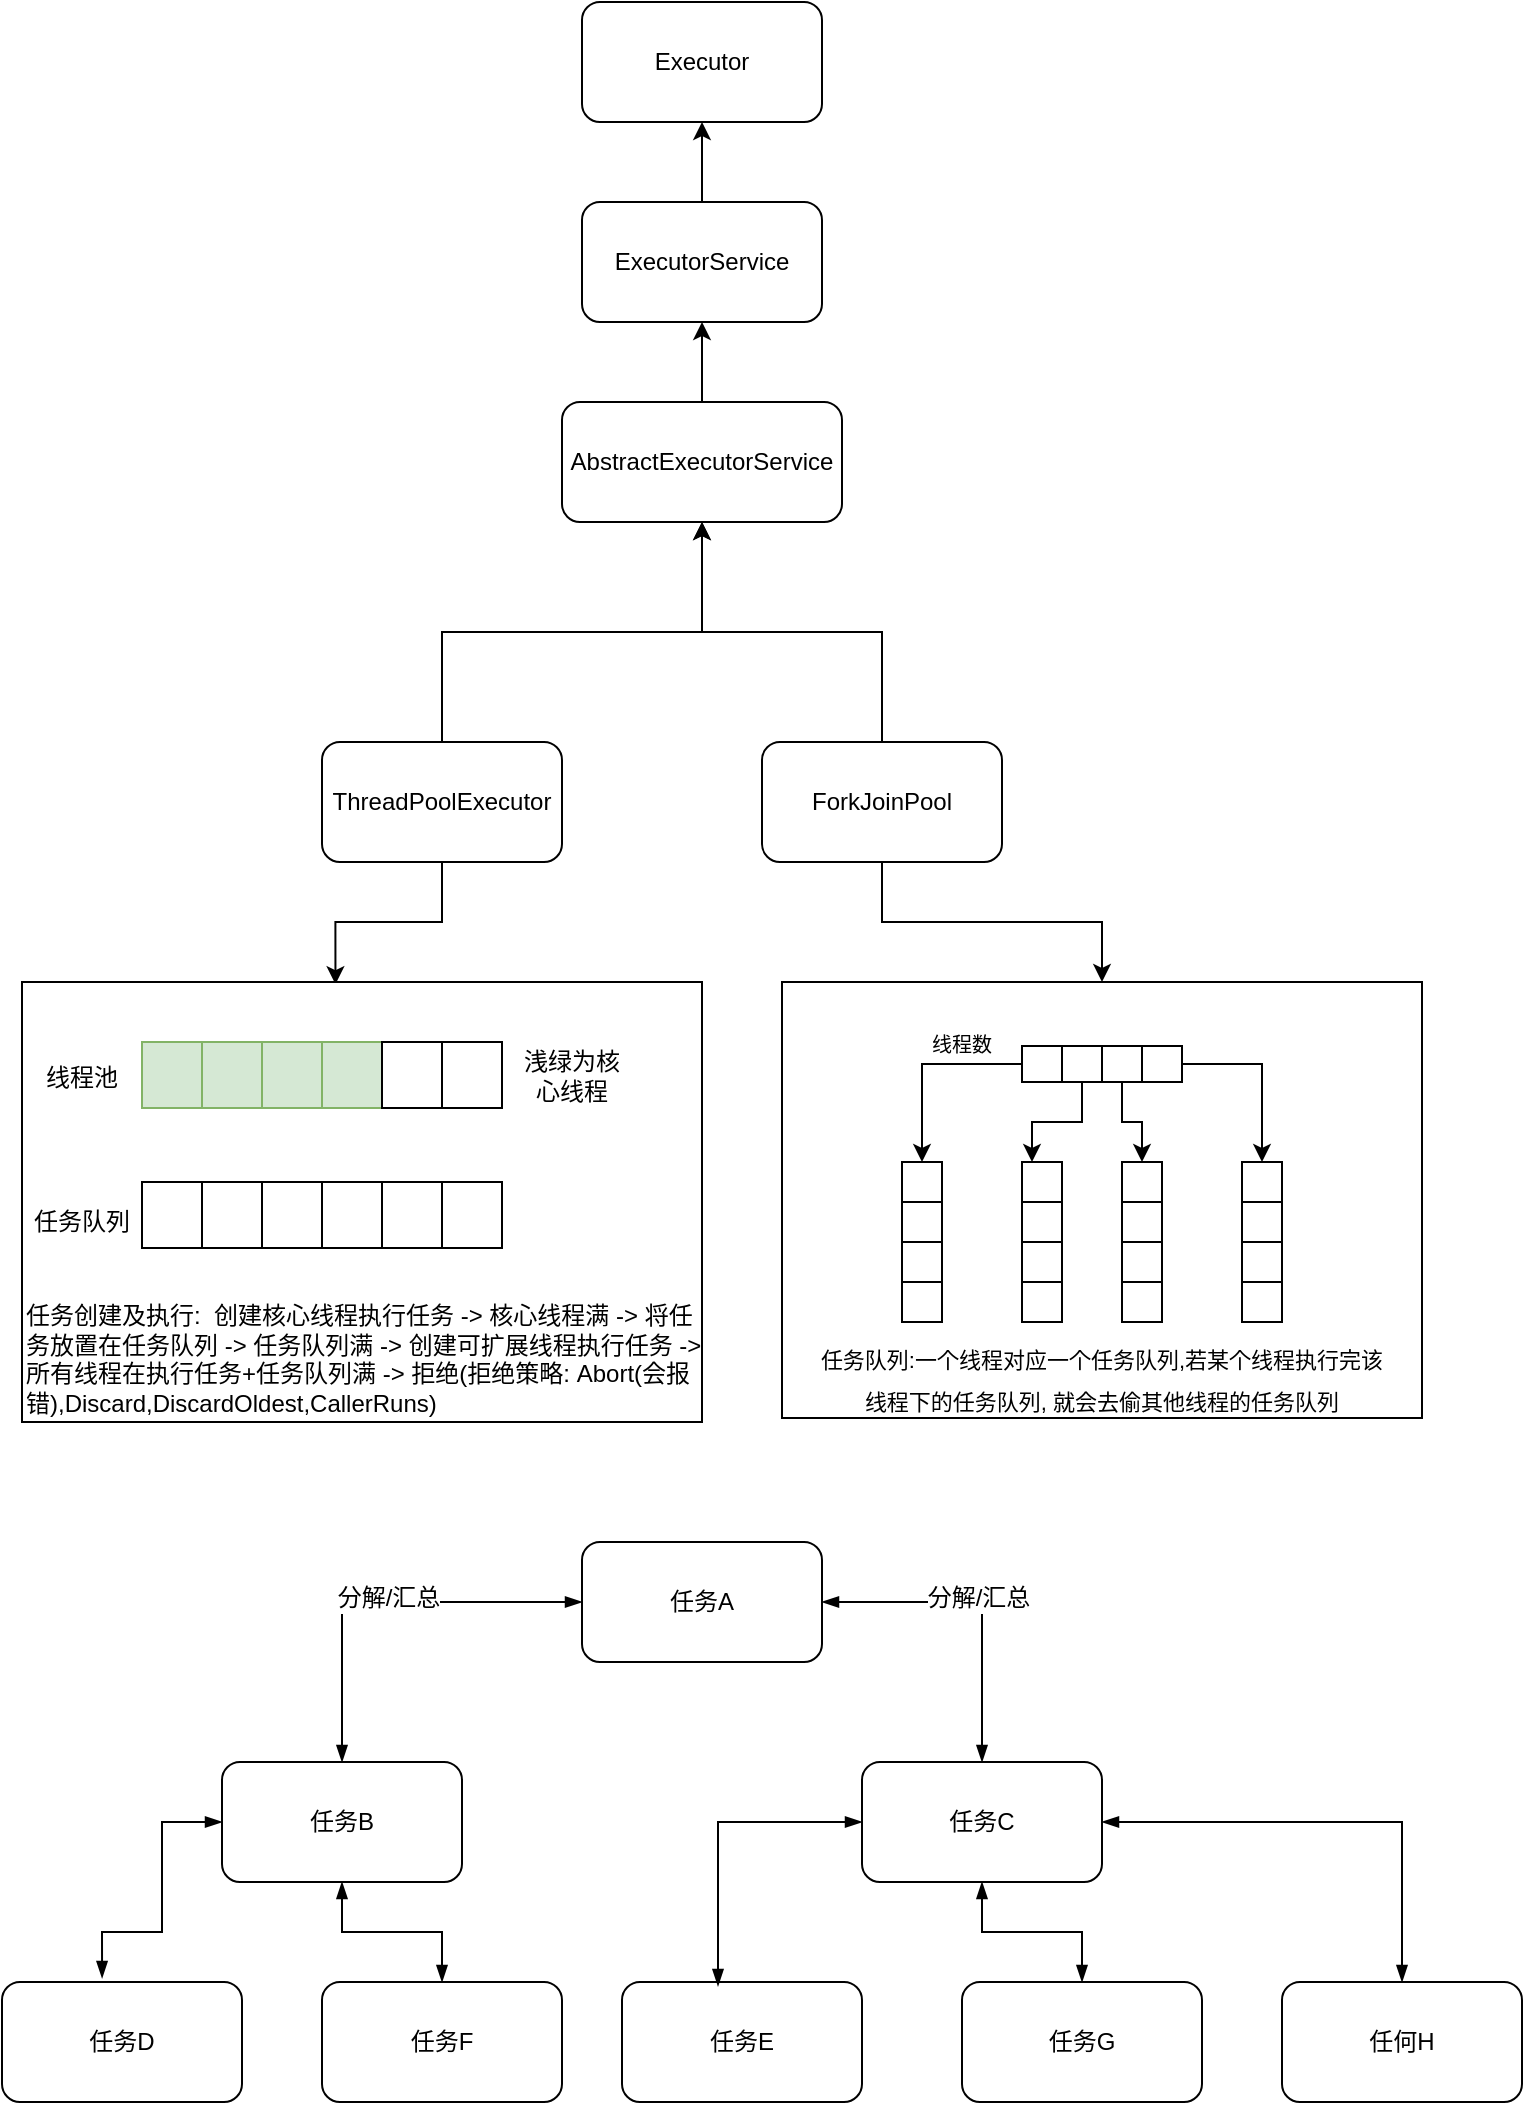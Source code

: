 <mxfile version="13.9.5" type="device"><diagram id="cI0LrfPJ5Q4Zy5PqBoZz" name="第 1 页"><mxGraphModel dx="1422" dy="846" grid="1" gridSize="10" guides="1" tooltips="1" connect="1" arrows="1" fold="1" page="1" pageScale="1" pageWidth="827" pageHeight="1169" math="0" shadow="0"><root><mxCell id="0"/><mxCell id="1" parent="0"/><mxCell id="AiKwfG1Vk9XVUO4TtPpN-99" value="" style="rounded=0;whiteSpace=wrap;html=1;glass=0;fontSize=17;" vertex="1" parent="1"><mxGeometry x="264.84" y="522" width="30" height="33" as="geometry"/></mxCell><mxCell id="AiKwfG1Vk9XVUO4TtPpN-2" value="" style="rounded=0;whiteSpace=wrap;html=1;glass=0;fontSize=17;" vertex="1" parent="1"><mxGeometry x="410" y="500" width="320" height="218" as="geometry"/></mxCell><mxCell id="AiKwfG1Vk9XVUO4TtPpN-121" style="edgeStyle=orthogonalEdgeStyle;rounded=0;orthogonalLoop=1;jettySize=auto;html=1;entryX=0.5;entryY=1;entryDx=0;entryDy=0;fontSize=12;" edge="1" parent="1" source="faZMyHdAdozHi-oXblkk-1" target="AiKwfG1Vk9XVUO4TtPpN-119"><mxGeometry relative="1" as="geometry"/></mxCell><mxCell id="faZMyHdAdozHi-oXblkk-1" value="AbstractExecutorService" style="rounded=1;whiteSpace=wrap;html=1;" parent="1" vertex="1"><mxGeometry x="300" y="210" width="140" height="60" as="geometry"/></mxCell><mxCell id="faZMyHdAdozHi-oXblkk-13" style="edgeStyle=orthogonalEdgeStyle;rounded=0;orthogonalLoop=1;jettySize=auto;html=1;" parent="1" source="faZMyHdAdozHi-oXblkk-2" target="faZMyHdAdozHi-oXblkk-1" edge="1"><mxGeometry relative="1" as="geometry"/></mxCell><mxCell id="faZMyHdAdozHi-oXblkk-17" style="edgeStyle=orthogonalEdgeStyle;rounded=0;orthogonalLoop=1;jettySize=auto;html=1;entryX=0.461;entryY=0.005;entryDx=0;entryDy=0;entryPerimeter=0;" parent="1" source="faZMyHdAdozHi-oXblkk-2" target="faZMyHdAdozHi-oXblkk-5" edge="1"><mxGeometry relative="1" as="geometry"/></mxCell><mxCell id="faZMyHdAdozHi-oXblkk-2" value="ThreadPoolExecutor" style="rounded=1;whiteSpace=wrap;html=1;" parent="1" vertex="1"><mxGeometry x="180" y="380" width="120" height="60" as="geometry"/></mxCell><mxCell id="faZMyHdAdozHi-oXblkk-15" style="edgeStyle=orthogonalEdgeStyle;rounded=0;orthogonalLoop=1;jettySize=auto;html=1;" parent="1" source="faZMyHdAdozHi-oXblkk-4" target="faZMyHdAdozHi-oXblkk-1" edge="1"><mxGeometry relative="1" as="geometry"/></mxCell><mxCell id="AiKwfG1Vk9XVUO4TtPpN-118" style="edgeStyle=orthogonalEdgeStyle;rounded=0;orthogonalLoop=1;jettySize=auto;html=1;entryX=0.5;entryY=0;entryDx=0;entryDy=0;fontSize=12;" edge="1" parent="1" source="faZMyHdAdozHi-oXblkk-4" target="AiKwfG1Vk9XVUO4TtPpN-2"><mxGeometry relative="1" as="geometry"/></mxCell><mxCell id="faZMyHdAdozHi-oXblkk-4" value="ForkJoinPool" style="rounded=1;whiteSpace=wrap;html=1;" parent="1" vertex="1"><mxGeometry x="400" y="380" width="120" height="60" as="geometry"/></mxCell><mxCell id="AiKwfG1Vk9XVUO4TtPpN-55" value="" style="group" vertex="1" connectable="0" parent="1"><mxGeometry x="470" y="590" width="20" height="80" as="geometry"/></mxCell><mxCell id="AiKwfG1Vk9XVUO4TtPpN-51" value="" style="rounded=0;whiteSpace=wrap;html=1;glass=0;fontSize=17;" vertex="1" parent="AiKwfG1Vk9XVUO4TtPpN-55"><mxGeometry width="20" height="20" as="geometry"/></mxCell><mxCell id="AiKwfG1Vk9XVUO4TtPpN-52" value="" style="rounded=0;whiteSpace=wrap;html=1;glass=0;fontSize=17;" vertex="1" parent="AiKwfG1Vk9XVUO4TtPpN-55"><mxGeometry y="20" width="20" height="20" as="geometry"/></mxCell><mxCell id="AiKwfG1Vk9XVUO4TtPpN-53" value="" style="rounded=0;whiteSpace=wrap;html=1;glass=0;fontSize=17;" vertex="1" parent="AiKwfG1Vk9XVUO4TtPpN-55"><mxGeometry y="40" width="20" height="20" as="geometry"/></mxCell><mxCell id="AiKwfG1Vk9XVUO4TtPpN-54" value="" style="rounded=0;whiteSpace=wrap;html=1;glass=0;fontSize=17;" vertex="1" parent="AiKwfG1Vk9XVUO4TtPpN-55"><mxGeometry y="60" width="20" height="20" as="geometry"/></mxCell><mxCell id="AiKwfG1Vk9XVUO4TtPpN-62" value="" style="group" vertex="1" connectable="0" parent="1"><mxGeometry x="530" y="590" width="20" height="80" as="geometry"/></mxCell><mxCell id="AiKwfG1Vk9XVUO4TtPpN-63" value="" style="rounded=0;whiteSpace=wrap;html=1;glass=0;fontSize=17;" vertex="1" parent="AiKwfG1Vk9XVUO4TtPpN-62"><mxGeometry width="20" height="20" as="geometry"/></mxCell><mxCell id="AiKwfG1Vk9XVUO4TtPpN-64" value="" style="rounded=0;whiteSpace=wrap;html=1;glass=0;fontSize=17;" vertex="1" parent="AiKwfG1Vk9XVUO4TtPpN-62"><mxGeometry y="20" width="20" height="20" as="geometry"/></mxCell><mxCell id="AiKwfG1Vk9XVUO4TtPpN-65" value="" style="rounded=0;whiteSpace=wrap;html=1;glass=0;fontSize=17;" vertex="1" parent="AiKwfG1Vk9XVUO4TtPpN-62"><mxGeometry y="40" width="20" height="20" as="geometry"/></mxCell><mxCell id="AiKwfG1Vk9XVUO4TtPpN-66" value="" style="rounded=0;whiteSpace=wrap;html=1;glass=0;fontSize=17;" vertex="1" parent="AiKwfG1Vk9XVUO4TtPpN-62"><mxGeometry y="60" width="20" height="20" as="geometry"/></mxCell><mxCell id="AiKwfG1Vk9XVUO4TtPpN-67" value="" style="group" vertex="1" connectable="0" parent="1"><mxGeometry x="580" y="590" width="20" height="80" as="geometry"/></mxCell><mxCell id="AiKwfG1Vk9XVUO4TtPpN-68" value="" style="rounded=0;whiteSpace=wrap;html=1;glass=0;fontSize=17;" vertex="1" parent="AiKwfG1Vk9XVUO4TtPpN-67"><mxGeometry width="20" height="20" as="geometry"/></mxCell><mxCell id="AiKwfG1Vk9XVUO4TtPpN-69" value="" style="rounded=0;whiteSpace=wrap;html=1;glass=0;fontSize=17;" vertex="1" parent="AiKwfG1Vk9XVUO4TtPpN-67"><mxGeometry y="20" width="20" height="20" as="geometry"/></mxCell><mxCell id="AiKwfG1Vk9XVUO4TtPpN-70" value="" style="rounded=0;whiteSpace=wrap;html=1;glass=0;fontSize=17;" vertex="1" parent="AiKwfG1Vk9XVUO4TtPpN-67"><mxGeometry y="40" width="20" height="20" as="geometry"/></mxCell><mxCell id="AiKwfG1Vk9XVUO4TtPpN-71" value="" style="rounded=0;whiteSpace=wrap;html=1;glass=0;fontSize=17;" vertex="1" parent="AiKwfG1Vk9XVUO4TtPpN-67"><mxGeometry y="60" width="20" height="20" as="geometry"/></mxCell><mxCell id="AiKwfG1Vk9XVUO4TtPpN-72" value="" style="group" vertex="1" connectable="0" parent="1"><mxGeometry x="640" y="590" width="20" height="80" as="geometry"/></mxCell><mxCell id="AiKwfG1Vk9XVUO4TtPpN-73" value="" style="rounded=0;whiteSpace=wrap;html=1;glass=0;fontSize=17;" vertex="1" parent="AiKwfG1Vk9XVUO4TtPpN-72"><mxGeometry width="20" height="20" as="geometry"/></mxCell><mxCell id="AiKwfG1Vk9XVUO4TtPpN-74" value="" style="rounded=0;whiteSpace=wrap;html=1;glass=0;fontSize=17;" vertex="1" parent="AiKwfG1Vk9XVUO4TtPpN-72"><mxGeometry y="20" width="20" height="20" as="geometry"/></mxCell><mxCell id="AiKwfG1Vk9XVUO4TtPpN-75" value="" style="rounded=0;whiteSpace=wrap;html=1;glass=0;fontSize=17;" vertex="1" parent="AiKwfG1Vk9XVUO4TtPpN-72"><mxGeometry y="40" width="20" height="20" as="geometry"/></mxCell><mxCell id="AiKwfG1Vk9XVUO4TtPpN-76" value="" style="rounded=0;whiteSpace=wrap;html=1;glass=0;fontSize=17;" vertex="1" parent="AiKwfG1Vk9XVUO4TtPpN-72"><mxGeometry y="60" width="20" height="20" as="geometry"/></mxCell><mxCell id="AiKwfG1Vk9XVUO4TtPpN-77" value="" style="group" vertex="1" connectable="0" parent="1"><mxGeometry x="530" y="532" width="80" height="18" as="geometry"/></mxCell><mxCell id="AiKwfG1Vk9XVUO4TtPpN-14" value="" style="rounded=0;whiteSpace=wrap;html=1;glass=0;fontSize=17;" vertex="1" parent="AiKwfG1Vk9XVUO4TtPpN-77"><mxGeometry width="20" height="18" as="geometry"/></mxCell><mxCell id="AiKwfG1Vk9XVUO4TtPpN-15" value="" style="rounded=0;whiteSpace=wrap;html=1;glass=0;fontSize=17;" vertex="1" parent="AiKwfG1Vk9XVUO4TtPpN-77"><mxGeometry x="20" width="20" height="18" as="geometry"/></mxCell><mxCell id="AiKwfG1Vk9XVUO4TtPpN-16" value="" style="rounded=0;whiteSpace=wrap;html=1;glass=0;fontSize=17;" vertex="1" parent="AiKwfG1Vk9XVUO4TtPpN-77"><mxGeometry x="40" width="20" height="18" as="geometry"/></mxCell><mxCell id="AiKwfG1Vk9XVUO4TtPpN-17" value="" style="rounded=0;whiteSpace=wrap;html=1;glass=0;fontSize=17;" vertex="1" parent="AiKwfG1Vk9XVUO4TtPpN-77"><mxGeometry x="60" width="20" height="18" as="geometry"/></mxCell><mxCell id="AiKwfG1Vk9XVUO4TtPpN-78" style="edgeStyle=orthogonalEdgeStyle;rounded=0;orthogonalLoop=1;jettySize=auto;html=1;entryX=0.5;entryY=0;entryDx=0;entryDy=0;fontSize=17;" edge="1" parent="1" source="AiKwfG1Vk9XVUO4TtPpN-14" target="AiKwfG1Vk9XVUO4TtPpN-51"><mxGeometry relative="1" as="geometry"/></mxCell><mxCell id="AiKwfG1Vk9XVUO4TtPpN-79" style="edgeStyle=orthogonalEdgeStyle;rounded=0;orthogonalLoop=1;jettySize=auto;html=1;entryX=0.25;entryY=0;entryDx=0;entryDy=0;fontSize=17;" edge="1" parent="1" source="AiKwfG1Vk9XVUO4TtPpN-15" target="AiKwfG1Vk9XVUO4TtPpN-63"><mxGeometry relative="1" as="geometry"/></mxCell><mxCell id="AiKwfG1Vk9XVUO4TtPpN-80" style="edgeStyle=orthogonalEdgeStyle;rounded=0;orthogonalLoop=1;jettySize=auto;html=1;entryX=0.5;entryY=0;entryDx=0;entryDy=0;fontSize=17;" edge="1" parent="1" source="AiKwfG1Vk9XVUO4TtPpN-16" target="AiKwfG1Vk9XVUO4TtPpN-68"><mxGeometry relative="1" as="geometry"/></mxCell><mxCell id="AiKwfG1Vk9XVUO4TtPpN-81" style="edgeStyle=orthogonalEdgeStyle;rounded=0;orthogonalLoop=1;jettySize=auto;html=1;entryX=0.5;entryY=0;entryDx=0;entryDy=0;fontSize=17;" edge="1" parent="1" source="AiKwfG1Vk9XVUO4TtPpN-17" target="AiKwfG1Vk9XVUO4TtPpN-73"><mxGeometry relative="1" as="geometry"/></mxCell><mxCell id="AiKwfG1Vk9XVUO4TtPpN-82" value="&lt;font style=&quot;font-size: 10px&quot;&gt;线程数&lt;/font&gt;" style="text;html=1;strokeColor=none;fillColor=none;align=center;verticalAlign=middle;whiteSpace=wrap;rounded=0;glass=0;fontSize=17;" vertex="1" parent="1"><mxGeometry x="480" y="520" width="40" height="20" as="geometry"/></mxCell><mxCell id="AiKwfG1Vk9XVUO4TtPpN-83" value="&lt;font style=&quot;font-size: 11px&quot;&gt;任务队列:&lt;/font&gt;&lt;font style=&quot;font-size: 11px&quot;&gt;一个线程对应一个任务队列,若某个线程执行完该线程下的任务队列, 就会去偷其他线程的任务队列&lt;/font&gt;" style="text;html=1;strokeColor=none;fillColor=none;align=center;verticalAlign=middle;whiteSpace=wrap;rounded=0;glass=0;fontSize=17;" vertex="1" parent="1"><mxGeometry x="425" y="690" width="290" height="15" as="geometry"/></mxCell><mxCell id="faZMyHdAdozHi-oXblkk-5" value="任务创建及执行:&amp;nbsp; 创建核心线程执行任务 -&amp;gt; 核心线程满 -&amp;gt; 将任务放置在任务队列 -&amp;gt; 任务队列满 -&amp;gt; 创建可扩展线程执行任务 -&amp;gt; 所有线程在执行任务+任务队列满 -&amp;gt; 拒绝(拒绝策略: Abort(会报错),Discard,DiscardOldest,CallerRuns)" style="rounded=0;whiteSpace=wrap;html=1;align=left;shadow=0;verticalAlign=bottom;" parent="1" vertex="1"><mxGeometry x="30" y="500" width="340" height="220" as="geometry"/></mxCell><mxCell id="AiKwfG1Vk9XVUO4TtPpN-100" value="" style="group;strokeColor=#82b366;fillColor=#CCFF99;shadow=0;container=0;" vertex="1" connectable="0" parent="1"><mxGeometry x="90" y="530" width="180.0" height="33" as="geometry"/></mxCell><mxCell id="AiKwfG1Vk9XVUO4TtPpN-101" value="" style="group" vertex="1" connectable="0" parent="1"><mxGeometry x="90" y="600" width="180.0" height="33" as="geometry"/></mxCell><mxCell id="AiKwfG1Vk9XVUO4TtPpN-102" value="" style="rounded=0;whiteSpace=wrap;html=1;glass=0;fontSize=17;" vertex="1" parent="AiKwfG1Vk9XVUO4TtPpN-101"><mxGeometry width="30" height="33" as="geometry"/></mxCell><mxCell id="AiKwfG1Vk9XVUO4TtPpN-103" value="" style="rounded=0;whiteSpace=wrap;html=1;glass=0;fontSize=17;" vertex="1" parent="AiKwfG1Vk9XVUO4TtPpN-101"><mxGeometry x="30" width="30" height="33" as="geometry"/></mxCell><mxCell id="AiKwfG1Vk9XVUO4TtPpN-104" value="" style="rounded=0;whiteSpace=wrap;html=1;glass=0;fontSize=17;" vertex="1" parent="AiKwfG1Vk9XVUO4TtPpN-101"><mxGeometry x="60" width="30" height="33" as="geometry"/></mxCell><mxCell id="AiKwfG1Vk9XVUO4TtPpN-105" value="" style="rounded=0;whiteSpace=wrap;html=1;glass=0;fontSize=17;" vertex="1" parent="AiKwfG1Vk9XVUO4TtPpN-101"><mxGeometry x="90" width="30" height="33" as="geometry"/></mxCell><mxCell id="AiKwfG1Vk9XVUO4TtPpN-106" value="" style="rounded=0;whiteSpace=wrap;html=1;glass=0;fontSize=17;" vertex="1" parent="AiKwfG1Vk9XVUO4TtPpN-101"><mxGeometry x="120" width="30" height="33" as="geometry"/></mxCell><mxCell id="AiKwfG1Vk9XVUO4TtPpN-107" value="" style="rounded=0;whiteSpace=wrap;html=1;glass=0;fontSize=17;" vertex="1" parent="AiKwfG1Vk9XVUO4TtPpN-101"><mxGeometry x="150" width="30" height="33" as="geometry"/></mxCell><mxCell id="AiKwfG1Vk9XVUO4TtPpN-108" value="&lt;font style=&quot;font-size: 12px&quot;&gt;线程池&lt;/font&gt;" style="text;html=1;strokeColor=none;fillColor=none;align=center;verticalAlign=middle;whiteSpace=wrap;rounded=0;glass=0;fontSize=17;" vertex="1" parent="1"><mxGeometry x="40" y="536.5" width="40" height="20" as="geometry"/></mxCell><mxCell id="AiKwfG1Vk9XVUO4TtPpN-110" value="任务队列" style="text;html=1;strokeColor=none;fillColor=none;align=center;verticalAlign=middle;whiteSpace=wrap;rounded=0;glass=0;fontSize=12;" vertex="1" parent="1"><mxGeometry x="35" y="610" width="50" height="20" as="geometry"/></mxCell><mxCell id="AiKwfG1Vk9XVUO4TtPpN-116" value="" style="group" vertex="1" connectable="0" parent="1"><mxGeometry x="90" y="530" width="180" height="33" as="geometry"/></mxCell><mxCell id="AiKwfG1Vk9XVUO4TtPpN-86" value="" style="rounded=0;whiteSpace=wrap;html=1;glass=0;fontSize=17;fillColor=#d5e8d4;strokeColor=#82b366;" vertex="1" parent="AiKwfG1Vk9XVUO4TtPpN-116"><mxGeometry width="30" height="33" as="geometry"/></mxCell><mxCell id="AiKwfG1Vk9XVUO4TtPpN-94" value="" style="rounded=0;whiteSpace=wrap;html=1;glass=0;fontSize=17;fillColor=#d5e8d4;strokeColor=#82b366;" vertex="1" parent="AiKwfG1Vk9XVUO4TtPpN-116"><mxGeometry x="30" width="30" height="33" as="geometry"/></mxCell><mxCell id="AiKwfG1Vk9XVUO4TtPpN-95" value="" style="rounded=0;whiteSpace=wrap;html=1;glass=0;fontSize=17;fillColor=#d5e8d4;strokeColor=#82b366;" vertex="1" parent="AiKwfG1Vk9XVUO4TtPpN-116"><mxGeometry x="60" width="30" height="33" as="geometry"/></mxCell><mxCell id="AiKwfG1Vk9XVUO4TtPpN-96" value="" style="rounded=0;whiteSpace=wrap;html=1;glass=0;fontSize=17;fillColor=#d5e8d4;strokeColor=#82b366;" vertex="1" parent="AiKwfG1Vk9XVUO4TtPpN-116"><mxGeometry x="90" width="30" height="33" as="geometry"/></mxCell><mxCell id="AiKwfG1Vk9XVUO4TtPpN-97" value="" style="rounded=0;whiteSpace=wrap;html=1;glass=0;fontSize=17;" vertex="1" parent="AiKwfG1Vk9XVUO4TtPpN-116"><mxGeometry x="120" width="30" height="33" as="geometry"/></mxCell><mxCell id="AiKwfG1Vk9XVUO4TtPpN-98" value="" style="rounded=0;whiteSpace=wrap;html=1;glass=0;fontSize=17;" vertex="1" parent="AiKwfG1Vk9XVUO4TtPpN-116"><mxGeometry x="150" width="30" height="33" as="geometry"/></mxCell><mxCell id="AiKwfG1Vk9XVUO4TtPpN-117" value="浅绿为核心线程" style="text;html=1;strokeColor=none;fillColor=none;align=center;verticalAlign=middle;whiteSpace=wrap;rounded=0;shadow=0;glass=0;fontSize=12;" vertex="1" parent="1"><mxGeometry x="280" y="541.5" width="50" height="10" as="geometry"/></mxCell><mxCell id="AiKwfG1Vk9XVUO4TtPpN-122" style="edgeStyle=orthogonalEdgeStyle;rounded=0;orthogonalLoop=1;jettySize=auto;html=1;entryX=0.5;entryY=1;entryDx=0;entryDy=0;fontSize=12;" edge="1" parent="1" source="AiKwfG1Vk9XVUO4TtPpN-119" target="AiKwfG1Vk9XVUO4TtPpN-120"><mxGeometry relative="1" as="geometry"/></mxCell><mxCell id="AiKwfG1Vk9XVUO4TtPpN-119" value="ExecutorService" style="rounded=1;whiteSpace=wrap;html=1;shadow=0;glass=0;fontSize=12;" vertex="1" parent="1"><mxGeometry x="310" y="110" width="120" height="60" as="geometry"/></mxCell><mxCell id="AiKwfG1Vk9XVUO4TtPpN-120" value="Executor" style="rounded=1;whiteSpace=wrap;html=1;shadow=0;glass=0;fontSize=12;" vertex="1" parent="1"><mxGeometry x="310" y="10" width="120" height="60" as="geometry"/></mxCell><mxCell id="AiKwfG1Vk9XVUO4TtPpN-137" style="edgeStyle=orthogonalEdgeStyle;rounded=0;orthogonalLoop=1;jettySize=auto;html=1;startArrow=blockThin;startFill=1;endArrow=blockThin;endFill=1;fontSize=12;" edge="1" parent="1" source="AiKwfG1Vk9XVUO4TtPpN-124" target="AiKwfG1Vk9XVUO4TtPpN-128"><mxGeometry relative="1" as="geometry"/></mxCell><mxCell id="AiKwfG1Vk9XVUO4TtPpN-138" style="edgeStyle=orthogonalEdgeStyle;rounded=0;orthogonalLoop=1;jettySize=auto;html=1;startArrow=blockThin;startFill=1;endArrow=blockThin;endFill=1;fontSize=12;entryX=0.417;entryY=-0.033;entryDx=0;entryDy=0;entryPerimeter=0;" edge="1" parent="1" source="AiKwfG1Vk9XVUO4TtPpN-124" target="AiKwfG1Vk9XVUO4TtPpN-127"><mxGeometry relative="1" as="geometry"><mxPoint x="70" y="980" as="targetPoint"/><Array as="points"><mxPoint x="100" y="920"/><mxPoint x="100" y="975"/><mxPoint x="70" y="975"/></Array></mxGeometry></mxCell><mxCell id="AiKwfG1Vk9XVUO4TtPpN-124" value="任务B" style="rounded=1;whiteSpace=wrap;html=1;shadow=0;glass=0;fontSize=12;" vertex="1" parent="1"><mxGeometry x="130" y="890" width="120" height="60" as="geometry"/></mxCell><mxCell id="AiKwfG1Vk9XVUO4TtPpN-132" style="edgeStyle=orthogonalEdgeStyle;rounded=0;orthogonalLoop=1;jettySize=auto;html=1;fontSize=12;endArrow=blockThin;endFill=1;startArrow=blockThin;startFill=1;" edge="1" parent="1" source="AiKwfG1Vk9XVUO4TtPpN-125" target="AiKwfG1Vk9XVUO4TtPpN-124"><mxGeometry relative="1" as="geometry"/></mxCell><mxCell id="AiKwfG1Vk9XVUO4TtPpN-139" value="分解/汇总" style="edgeLabel;html=1;align=center;verticalAlign=middle;resizable=0;points=[];fontSize=12;" vertex="1" connectable="0" parent="AiKwfG1Vk9XVUO4TtPpN-132"><mxGeometry x="-0.03" y="-2" relative="1" as="geometry"><mxPoint as="offset"/></mxGeometry></mxCell><mxCell id="AiKwfG1Vk9XVUO4TtPpN-133" style="edgeStyle=orthogonalEdgeStyle;rounded=0;orthogonalLoop=1;jettySize=auto;html=1;startArrow=blockThin;startFill=1;endArrow=blockThin;endFill=1;fontSize=12;" edge="1" parent="1" source="AiKwfG1Vk9XVUO4TtPpN-125" target="AiKwfG1Vk9XVUO4TtPpN-126"><mxGeometry relative="1" as="geometry"/></mxCell><mxCell id="AiKwfG1Vk9XVUO4TtPpN-140" value="分解/汇总" style="edgeLabel;html=1;align=center;verticalAlign=middle;resizable=0;points=[];fontSize=12;" vertex="1" connectable="0" parent="AiKwfG1Vk9XVUO4TtPpN-133"><mxGeometry x="-0.025" y="2" relative="1" as="geometry"><mxPoint as="offset"/></mxGeometry></mxCell><mxCell id="AiKwfG1Vk9XVUO4TtPpN-125" value="任务A" style="rounded=1;whiteSpace=wrap;html=1;shadow=0;glass=0;fontSize=12;fillColor=none;" vertex="1" parent="1"><mxGeometry x="310" y="780" width="120" height="60" as="geometry"/></mxCell><mxCell id="AiKwfG1Vk9XVUO4TtPpN-134" style="edgeStyle=orthogonalEdgeStyle;rounded=0;orthogonalLoop=1;jettySize=auto;html=1;entryX=0.5;entryY=0;entryDx=0;entryDy=0;startArrow=blockThin;startFill=1;endArrow=blockThin;endFill=1;fontSize=12;" edge="1" parent="1" source="AiKwfG1Vk9XVUO4TtPpN-126" target="AiKwfG1Vk9XVUO4TtPpN-130"><mxGeometry relative="1" as="geometry"/></mxCell><mxCell id="AiKwfG1Vk9XVUO4TtPpN-135" style="edgeStyle=orthogonalEdgeStyle;rounded=0;orthogonalLoop=1;jettySize=auto;html=1;startArrow=blockThin;startFill=1;endArrow=blockThin;endFill=1;fontSize=12;" edge="1" parent="1" source="AiKwfG1Vk9XVUO4TtPpN-126" target="AiKwfG1Vk9XVUO4TtPpN-131"><mxGeometry relative="1" as="geometry"/></mxCell><mxCell id="AiKwfG1Vk9XVUO4TtPpN-136" style="edgeStyle=orthogonalEdgeStyle;rounded=0;orthogonalLoop=1;jettySize=auto;html=1;entryX=0.4;entryY=0.033;entryDx=0;entryDy=0;entryPerimeter=0;startArrow=blockThin;startFill=1;endArrow=blockThin;endFill=1;fontSize=12;" edge="1" parent="1" source="AiKwfG1Vk9XVUO4TtPpN-126" target="AiKwfG1Vk9XVUO4TtPpN-129"><mxGeometry relative="1" as="geometry"><Array as="points"><mxPoint x="378" y="920"/></Array></mxGeometry></mxCell><mxCell id="AiKwfG1Vk9XVUO4TtPpN-126" value="任务C" style="rounded=1;whiteSpace=wrap;html=1;shadow=0;glass=0;fillColor=none;fontSize=12;" vertex="1" parent="1"><mxGeometry x="450" y="890" width="120" height="60" as="geometry"/></mxCell><mxCell id="AiKwfG1Vk9XVUO4TtPpN-127" value="任务D" style="rounded=1;whiteSpace=wrap;html=1;shadow=0;glass=0;fillColor=none;fontSize=12;" vertex="1" parent="1"><mxGeometry x="20" y="1000" width="120" height="60" as="geometry"/></mxCell><mxCell id="AiKwfG1Vk9XVUO4TtPpN-128" value="任务F" style="rounded=1;whiteSpace=wrap;html=1;shadow=0;glass=0;fillColor=none;fontSize=12;" vertex="1" parent="1"><mxGeometry x="180" y="1000" width="120" height="60" as="geometry"/></mxCell><mxCell id="AiKwfG1Vk9XVUO4TtPpN-129" value="任务E" style="rounded=1;whiteSpace=wrap;html=1;shadow=0;glass=0;fillColor=none;fontSize=12;" vertex="1" parent="1"><mxGeometry x="330" y="1000" width="120" height="60" as="geometry"/></mxCell><mxCell id="AiKwfG1Vk9XVUO4TtPpN-130" value="任务G" style="rounded=1;whiteSpace=wrap;html=1;shadow=0;glass=0;fillColor=none;fontSize=12;" vertex="1" parent="1"><mxGeometry x="500" y="1000" width="120" height="60" as="geometry"/></mxCell><mxCell id="AiKwfG1Vk9XVUO4TtPpN-131" value="任何H" style="rounded=1;whiteSpace=wrap;html=1;shadow=0;glass=0;fillColor=none;fontSize=12;" vertex="1" parent="1"><mxGeometry x="660" y="1000" width="120" height="60" as="geometry"/></mxCell></root></mxGraphModel></diagram></mxfile>